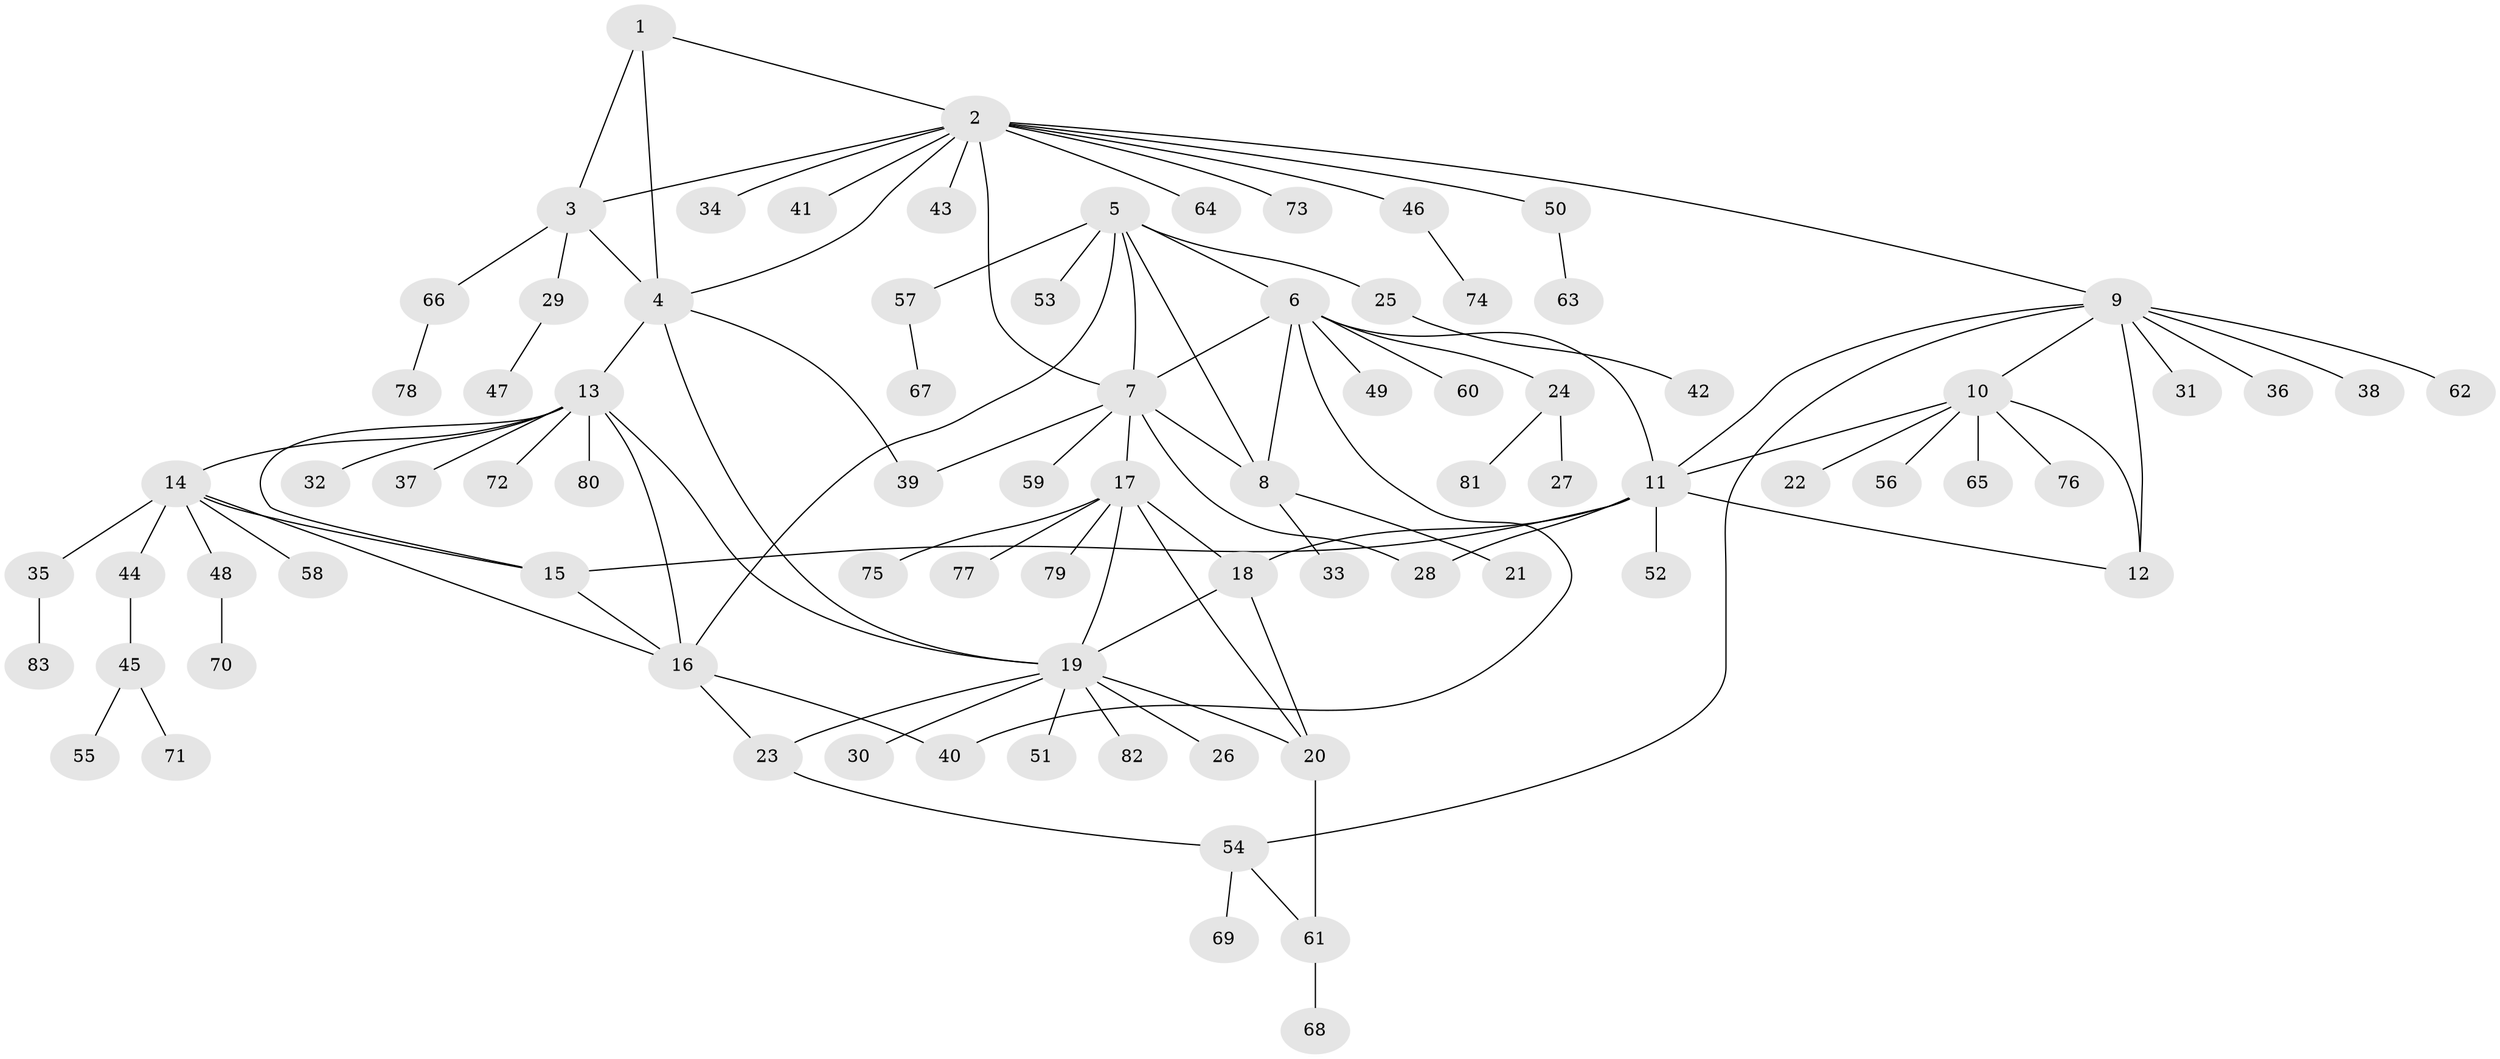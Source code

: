 // coarse degree distribution, {2: 0.14516129032258066, 13: 0.03225806451612903, 5: 0.08064516129032258, 7: 0.04838709677419355, 8: 0.03225806451612903, 4: 0.03225806451612903, 6: 0.016129032258064516, 1: 0.5967741935483871, 3: 0.016129032258064516}
// Generated by graph-tools (version 1.1) at 2025/24/03/03/25 07:24:14]
// undirected, 83 vertices, 109 edges
graph export_dot {
graph [start="1"]
  node [color=gray90,style=filled];
  1;
  2;
  3;
  4;
  5;
  6;
  7;
  8;
  9;
  10;
  11;
  12;
  13;
  14;
  15;
  16;
  17;
  18;
  19;
  20;
  21;
  22;
  23;
  24;
  25;
  26;
  27;
  28;
  29;
  30;
  31;
  32;
  33;
  34;
  35;
  36;
  37;
  38;
  39;
  40;
  41;
  42;
  43;
  44;
  45;
  46;
  47;
  48;
  49;
  50;
  51;
  52;
  53;
  54;
  55;
  56;
  57;
  58;
  59;
  60;
  61;
  62;
  63;
  64;
  65;
  66;
  67;
  68;
  69;
  70;
  71;
  72;
  73;
  74;
  75;
  76;
  77;
  78;
  79;
  80;
  81;
  82;
  83;
  1 -- 2;
  1 -- 3;
  1 -- 4;
  2 -- 3;
  2 -- 4;
  2 -- 7;
  2 -- 9;
  2 -- 34;
  2 -- 41;
  2 -- 43;
  2 -- 46;
  2 -- 50;
  2 -- 64;
  2 -- 73;
  3 -- 4;
  3 -- 29;
  3 -- 66;
  4 -- 13;
  4 -- 19;
  4 -- 39;
  5 -- 6;
  5 -- 7;
  5 -- 8;
  5 -- 16;
  5 -- 25;
  5 -- 53;
  5 -- 57;
  6 -- 7;
  6 -- 8;
  6 -- 11;
  6 -- 24;
  6 -- 40;
  6 -- 49;
  6 -- 60;
  7 -- 8;
  7 -- 17;
  7 -- 28;
  7 -- 39;
  7 -- 59;
  8 -- 21;
  8 -- 33;
  9 -- 10;
  9 -- 11;
  9 -- 12;
  9 -- 31;
  9 -- 36;
  9 -- 38;
  9 -- 54;
  9 -- 62;
  10 -- 11;
  10 -- 12;
  10 -- 22;
  10 -- 56;
  10 -- 65;
  10 -- 76;
  11 -- 12;
  11 -- 15;
  11 -- 18;
  11 -- 28;
  11 -- 52;
  13 -- 14;
  13 -- 15;
  13 -- 16;
  13 -- 19;
  13 -- 32;
  13 -- 37;
  13 -- 72;
  13 -- 80;
  14 -- 15;
  14 -- 16;
  14 -- 35;
  14 -- 44;
  14 -- 48;
  14 -- 58;
  15 -- 16;
  16 -- 23;
  16 -- 40;
  17 -- 18;
  17 -- 19;
  17 -- 20;
  17 -- 75;
  17 -- 77;
  17 -- 79;
  18 -- 19;
  18 -- 20;
  19 -- 20;
  19 -- 23;
  19 -- 26;
  19 -- 30;
  19 -- 51;
  19 -- 82;
  20 -- 61;
  23 -- 54;
  24 -- 27;
  24 -- 81;
  25 -- 42;
  29 -- 47;
  35 -- 83;
  44 -- 45;
  45 -- 55;
  45 -- 71;
  46 -- 74;
  48 -- 70;
  50 -- 63;
  54 -- 61;
  54 -- 69;
  57 -- 67;
  61 -- 68;
  66 -- 78;
}
